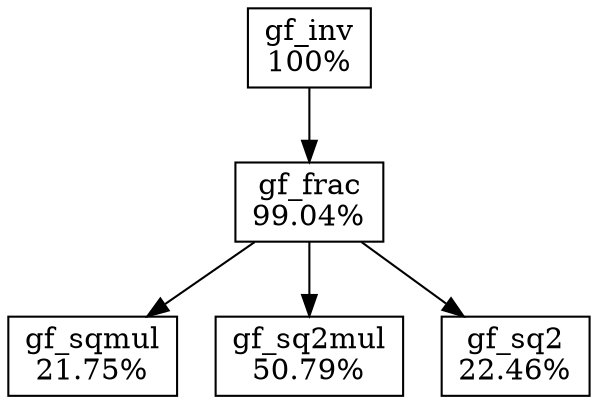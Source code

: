 digraph G {
  {
    node [shape=box]
    gf_inv [label="gf_inv\n100%"]
    gf_frac [label="gf_frac\n99.04%"]
    gf_sqmul [label="gf_sqmul\n21.75%"]
    gf_sq2mul [label="gf_sq2mul\n50.79%"]
    gf_sq2 [label="gf_sq2\n22.46%"]
  }
  gf_inv -> gf_frac
  gf_frac -> gf_sqmul
  gf_frac -> gf_sq2mul
  gf_frac -> gf_sq2
}
